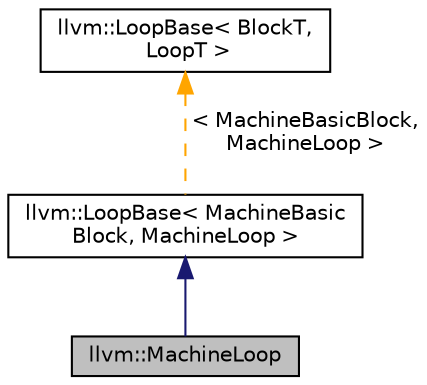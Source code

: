 digraph "llvm::MachineLoop"
{
 // LATEX_PDF_SIZE
  bgcolor="transparent";
  edge [fontname="Helvetica",fontsize="10",labelfontname="Helvetica",labelfontsize="10"];
  node [fontname="Helvetica",fontsize="10",shape=record];
  Node1 [label="llvm::MachineLoop",height=0.2,width=0.4,color="black", fillcolor="grey75", style="filled", fontcolor="black",tooltip=" "];
  Node2 -> Node1 [dir="back",color="midnightblue",fontsize="10",style="solid",fontname="Helvetica"];
  Node2 [label="llvm::LoopBase\< MachineBasic\lBlock, MachineLoop \>",height=0.2,width=0.4,color="black",URL="$classllvm_1_1LoopBase.html",tooltip=" "];
  Node3 -> Node2 [dir="back",color="orange",fontsize="10",style="dashed",label=" \< MachineBasicBlock,\l MachineLoop \>" ,fontname="Helvetica"];
  Node3 [label="llvm::LoopBase\< BlockT,\l LoopT \>",height=0.2,width=0.4,color="black",URL="$classllvm_1_1LoopBase.html",tooltip="Instances of this class are used to represent loops that are detected in the flow graph."];
}

